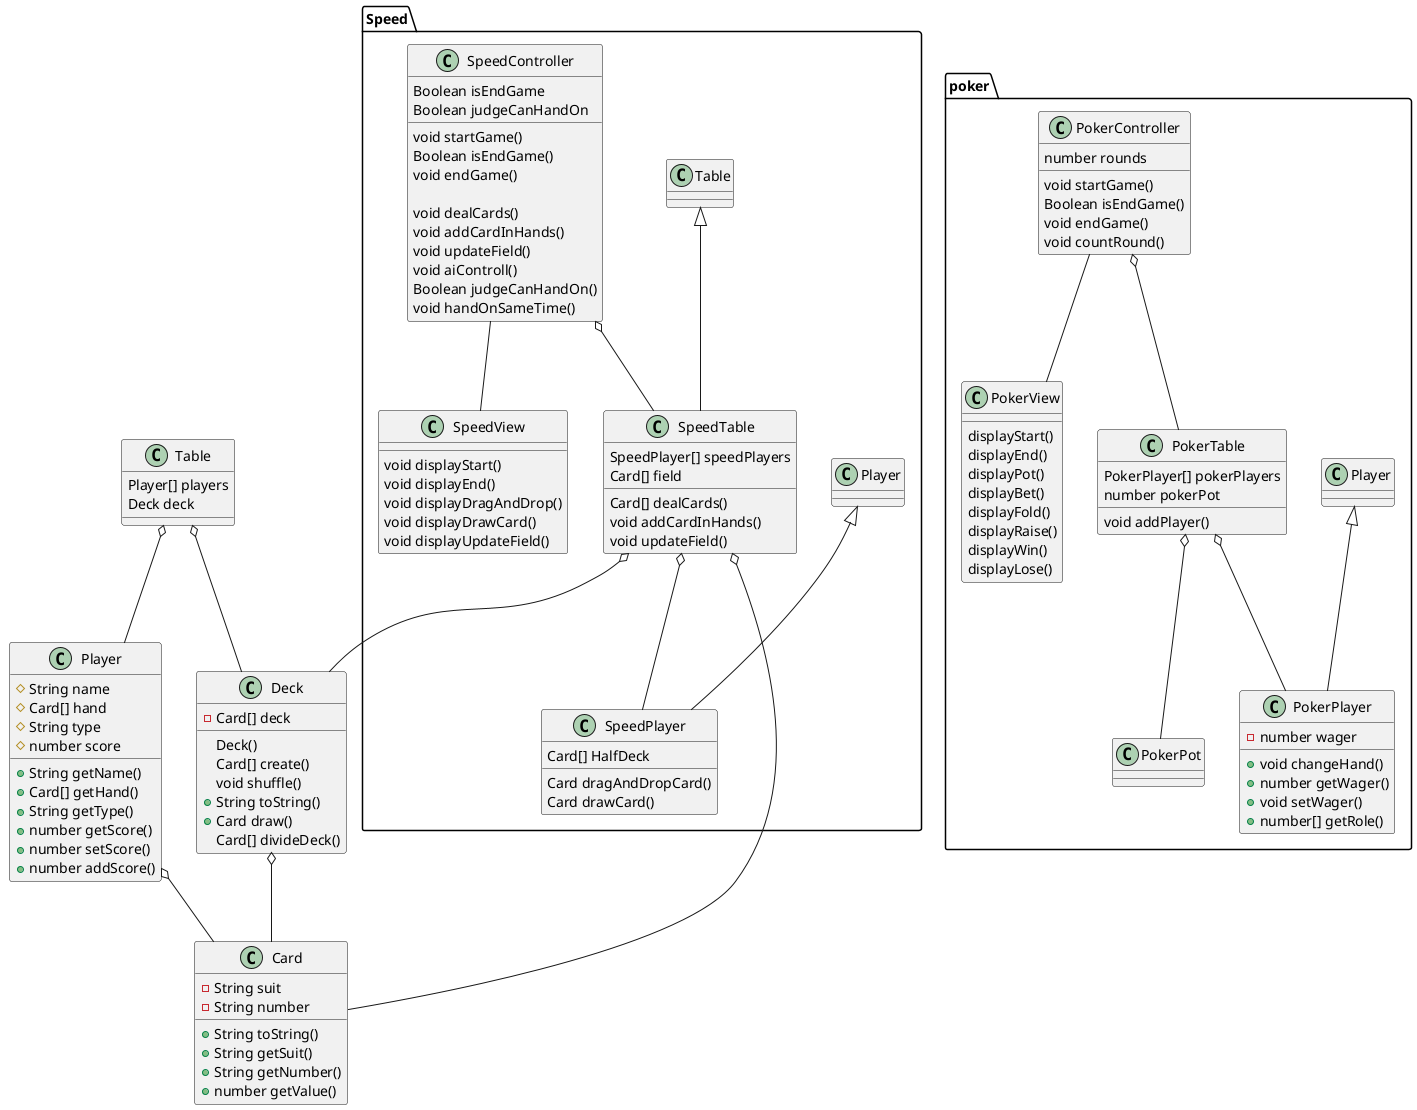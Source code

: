 @startuml

class Card{
    -String suit
    -String number
    +String toString()
    +String getSuit()
    +String getNumber()
    +number getValue()
}

class Deck{
    -Card[] deck

    Deck()
    Card[] create()
    void shuffle()
    +String toString()
    +Card draw()
    Card[] divideDeck()
}

class Player{
    #String name
    #Card[] hand
    #String type
    #number score

    +String getName()
    +Card[] getHand()
    +String getType()
    +number getScore()
    +number setScore()
    +number addScore()
}

class Table{
    Player[] players
    Deck deck
}

package Speed{
    class SpeedPlayer extends Player{
        Card[] HalfDeck
        Card dragAndDropCard()
        Card drawCard()
    }

    class SpeedTable extends Table{
        SpeedPlayer[] speedPlayers
        Card[] field
        Card[] dealCards()
        void addCardInHands()
        void updateField()
    }

    class SpeedView {
        void displayStart()
        void displayEnd()
        void displayDragAndDrop()
        void displayDrawCard()
        void displayUpdateField()
    }
    class SpeedController {
        Boolean isEndGame
        Boolean judgeCanHandOn

        void startGame()
        Boolean isEndGame()
        void endGame()

        void dealCards()
        void addCardInHands()
        void updateField()
        void aiControll()
        Boolean judgeCanHandOn()
        void handOnSameTime()
    }
    SpeedController -- SpeedView
    SpeedController o-- SpeedTable
    SpeedTable o-- SpeedPlayer
}



package poker{
    class PokerPlayer extends Player{
        -number wager
        +void changeHand()
        +number getWager()
        +void setWager()
        +number[] getRole()
    }
    class PokerTable{
        PokerPlayer[] pokerPlayers
        number pokerPot
        void addPlayer()
    }

    class PokerView{
        displayStart()
        displayEnd()
        displayPot()
        displayBet()
        displayFold()
        displayRaise()
        displayWin()
        displayLose()
    }

    class PokerController{
        number rounds
        void startGame()
        Boolean isEndGame()
        void endGame()
        void countRound()
    }
    PokerController -- PokerView
    PokerController o-- PokerTable
    PokerTable o-- PokerPlayer
    PokerTable o-- PokerPot
}


Deck o-- Card
Table o-- Deck
Player o-- Card
Table o-- Player
SpeedTable o-- Deck
SpeedTable o-- Card

@enduml
